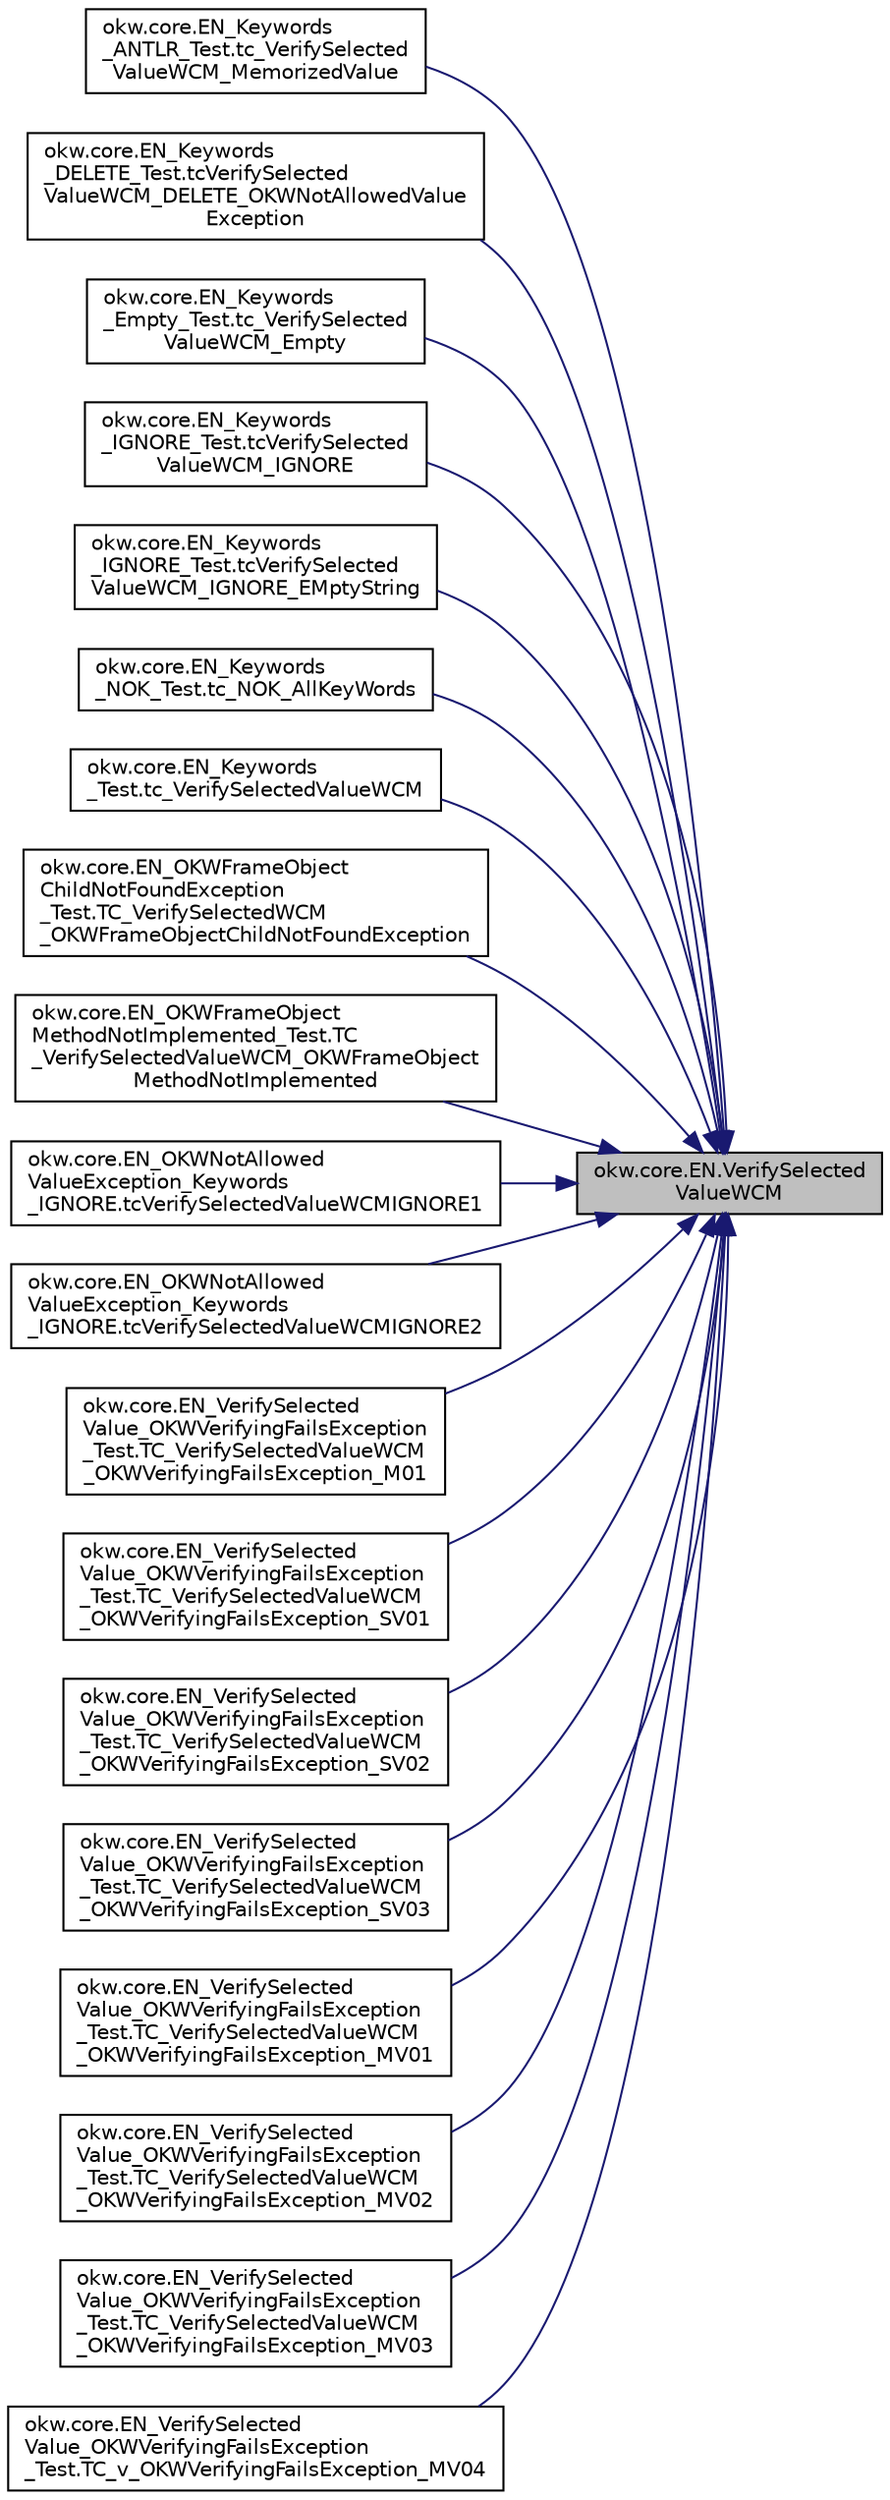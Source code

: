 digraph "okw.core.EN.VerifySelectedValueWCM"
{
 // INTERACTIVE_SVG=YES
 // LATEX_PDF_SIZE
  edge [fontname="Helvetica",fontsize="10",labelfontname="Helvetica",labelfontsize="10"];
  node [fontname="Helvetica",fontsize="10",shape=record];
  rankdir="RL";
  Node3875 [label="okw.core.EN.VerifySelected\lValueWCM",height=0.2,width=0.4,color="black", fillcolor="grey75", style="filled", fontcolor="black",tooltip="Vergleicht den ausgewählten Wert des gegebenen Listenobjekts mit dem erwarteten Wert."];
  Node3875 -> Node3876 [dir="back",color="midnightblue",fontsize="10",style="solid",fontname="Helvetica"];
  Node3876 [label="okw.core.EN_Keywords\l_ANTLR_Test.tc_VerifySelected\lValueWCM_MemorizedValue",height=0.2,width=0.4,color="black", fillcolor="white", style="filled",URL="$classokw_1_1core_1_1_e_n___keywords___a_n_t_l_r___test.html#ac65694140f96753ef21de8aeedd96f20",tooltip=" "];
  Node3875 -> Node3877 [dir="back",color="midnightblue",fontsize="10",style="solid",fontname="Helvetica"];
  Node3877 [label="okw.core.EN_Keywords\l_DELETE_Test.tcVerifySelected\lValueWCM_DELETE_OKWNotAllowedValue\lException",height=0.2,width=0.4,color="black", fillcolor="white", style="filled",URL="$classokw_1_1core_1_1_e_n___keywords___d_e_l_e_t_e___test.html#adaeee1f1b23a49d873c3a5b967576470",tooltip=" "];
  Node3875 -> Node3878 [dir="back",color="midnightblue",fontsize="10",style="solid",fontname="Helvetica"];
  Node3878 [label="okw.core.EN_Keywords\l_Empty_Test.tc_VerifySelected\lValueWCM_Empty",height=0.2,width=0.4,color="black", fillcolor="white", style="filled",URL="$classokw_1_1core_1_1_e_n___keywords___empty___test.html#a49123aaf0e0bb2881c98dd6cc5f0f186",tooltip="Prüft \"${EMPTY}\" für das Schlüsslewort VerifyCaptionWCM(strng,string)"];
  Node3875 -> Node3879 [dir="back",color="midnightblue",fontsize="10",style="solid",fontname="Helvetica"];
  Node3879 [label="okw.core.EN_Keywords\l_IGNORE_Test.tcVerifySelected\lValueWCM_IGNORE",height=0.2,width=0.4,color="black", fillcolor="white", style="filled",URL="$classokw_1_1core_1_1_e_n___keywords___i_g_n_o_r_e___test.html#aec64276cc9db24c0ee74ae23c44dc836",tooltip=" "];
  Node3875 -> Node3880 [dir="back",color="midnightblue",fontsize="10",style="solid",fontname="Helvetica"];
  Node3880 [label="okw.core.EN_Keywords\l_IGNORE_Test.tcVerifySelected\lValueWCM_IGNORE_EMptyString",height=0.2,width=0.4,color="black", fillcolor="white", style="filled",URL="$classokw_1_1core_1_1_e_n___keywords___i_g_n_o_r_e___test.html#a05416c6d2a10e16d64dfd8f3a2b3b054",tooltip=" "];
  Node3875 -> Node3881 [dir="back",color="midnightblue",fontsize="10",style="solid",fontname="Helvetica"];
  Node3881 [label="okw.core.EN_Keywords\l_NOK_Test.tc_NOK_AllKeyWords",height=0.2,width=0.4,color="black", fillcolor="white", style="filled",URL="$classokw_1_1core_1_1_e_n___keywords___n_o_k___test.html#a81a960a2341dfb0e27da7871291c84dc",tooltip="Prüft methoden aufruf für einen einfachen Click."];
  Node3875 -> Node3882 [dir="back",color="midnightblue",fontsize="10",style="solid",fontname="Helvetica"];
  Node3882 [label="okw.core.EN_Keywords\l_Test.tc_VerifySelectedValueWCM",height=0.2,width=0.4,color="black", fillcolor="white", style="filled",URL="$classokw_1_1core_1_1_e_n___keywords___test.html#a70b2a886a19b008d59c72bef429c3a0d",tooltip=" "];
  Node3875 -> Node3883 [dir="back",color="midnightblue",fontsize="10",style="solid",fontname="Helvetica"];
  Node3883 [label="okw.core.EN_OKWFrameObject\lChildNotFoundException\l_Test.TC_VerifySelectedWCM\l_OKWFrameObjectChildNotFoundException",height=0.2,width=0.4,color="black", fillcolor="white", style="filled",URL="$classokw_1_1core_1_1_e_n___o_k_w_frame_object_child_not_found_exception___test.html#ad3569417316d7001f23085b4bdf07931",tooltip="Prüft ob die Ausnahme OKWFrameObjectChildNotFoundException durch die VerifySelectedValue ausgelöst wi..."];
  Node3875 -> Node3884 [dir="back",color="midnightblue",fontsize="10",style="solid",fontname="Helvetica"];
  Node3884 [label="okw.core.EN_OKWFrameObject\lMethodNotImplemented_Test.TC\l_VerifySelectedValueWCM_OKWFrameObject\lMethodNotImplemented",height=0.2,width=0.4,color="black", fillcolor="white", style="filled",URL="$classokw_1_1core_1_1_e_n___o_k_w_frame_object_method_not_implemented___test.html#a2dd9c732c1c50288f1dd1d5517f7157a",tooltip="Prüft ob die Ausnahme OKWFrameObjectMethodNotImplemented von VerifyValueWCM( FN, ExpVal ) ausgelöst w..."];
  Node3875 -> Node3885 [dir="back",color="midnightblue",fontsize="10",style="solid",fontname="Helvetica"];
  Node3885 [label="okw.core.EN_OKWNotAllowed\lValueException_Keywords\l_IGNORE.tcVerifySelectedValueWCMIGNORE1",height=0.2,width=0.4,color="black", fillcolor="white", style="filled",URL="$classokw_1_1core_1_1_e_n___o_k_w_not_allowed_value_exception___keywords___i_g_n_o_r_e.html#a91fe6a1d143096d967a7757a1bc3f080",tooltip="Prüft ob \"${IGNORE} \" die Ausnahme okw.exceptions.OKWNotAllowedValueException auslöst."];
  Node3875 -> Node3886 [dir="back",color="midnightblue",fontsize="10",style="solid",fontname="Helvetica"];
  Node3886 [label="okw.core.EN_OKWNotAllowed\lValueException_Keywords\l_IGNORE.tcVerifySelectedValueWCMIGNORE2",height=0.2,width=0.4,color="black", fillcolor="white", style="filled",URL="$classokw_1_1core_1_1_e_n___o_k_w_not_allowed_value_exception___keywords___i_g_n_o_r_e.html#a404e813cc578f6cd8faf0e7f234951d3",tooltip="Prüft ob \"\"${IGNORE}${TCN}\" die Ausnahme okw.exceptions.OKWNotAllowedValueException auslöst."];
  Node3875 -> Node3887 [dir="back",color="midnightblue",fontsize="10",style="solid",fontname="Helvetica"];
  Node3887 [label="okw.core.EN_VerifySelected\lValue_OKWVerifyingFailsException\l_Test.TC_VerifySelectedValueWCM\l_OKWVerifyingFailsException_M01",height=0.2,width=0.4,color="black", fillcolor="white", style="filled",URL="$classokw_1_1core_1_1_e_n___verify_selected_value___o_k_w_verifying_fails_exception___test.html#a6e3aae4e5d0b8c2f22e8b54eaac1719a",tooltip="Prüft, ob die Ausnahme OKWVerifyingFailsException bei einem Soll/Ist-Vergleich ausgelöst wird."];
  Node3875 -> Node3888 [dir="back",color="midnightblue",fontsize="10",style="solid",fontname="Helvetica"];
  Node3888 [label="okw.core.EN_VerifySelected\lValue_OKWVerifyingFailsException\l_Test.TC_VerifySelectedValueWCM\l_OKWVerifyingFailsException_SV01",height=0.2,width=0.4,color="black", fillcolor="white", style="filled",URL="$classokw_1_1core_1_1_e_n___verify_selected_value___o_k_w_verifying_fails_exception___test.html#aab85c95e5fd786edfca1e62d891030ce",tooltip="Prüft, ob die Ausnahme OKWVerifyingFailsException bei einem Soll/Ist-Vergleich ausgelöst wird."];
  Node3875 -> Node3889 [dir="back",color="midnightblue",fontsize="10",style="solid",fontname="Helvetica"];
  Node3889 [label="okw.core.EN_VerifySelected\lValue_OKWVerifyingFailsException\l_Test.TC_VerifySelectedValueWCM\l_OKWVerifyingFailsException_SV02",height=0.2,width=0.4,color="black", fillcolor="white", style="filled",URL="$classokw_1_1core_1_1_e_n___verify_selected_value___o_k_w_verifying_fails_exception___test.html#ac33f15424b36ba1323078f02b46f86a1",tooltip="Prüft, ob die Ausnahme OKWVerifyingFailsException bei einem Soll/Ist-Vergleich ausgelöst wird."];
  Node3875 -> Node3890 [dir="back",color="midnightblue",fontsize="10",style="solid",fontname="Helvetica"];
  Node3890 [label="okw.core.EN_VerifySelected\lValue_OKWVerifyingFailsException\l_Test.TC_VerifySelectedValueWCM\l_OKWVerifyingFailsException_SV03",height=0.2,width=0.4,color="black", fillcolor="white", style="filled",URL="$classokw_1_1core_1_1_e_n___verify_selected_value___o_k_w_verifying_fails_exception___test.html#a7c79136a0b62ff43de5fe2eadbfe0066",tooltip="Prüft, ob die Ausnahme OKWVerifyingFailsException bei einem Soll/Ist-Vergleich ausgelöst wird."];
  Node3875 -> Node3891 [dir="back",color="midnightblue",fontsize="10",style="solid",fontname="Helvetica"];
  Node3891 [label="okw.core.EN_VerifySelected\lValue_OKWVerifyingFailsException\l_Test.TC_VerifySelectedValueWCM\l_OKWVerifyingFailsException_MV01",height=0.2,width=0.4,color="black", fillcolor="white", style="filled",URL="$classokw_1_1core_1_1_e_n___verify_selected_value___o_k_w_verifying_fails_exception___test.html#a8f2229b86228cfc48a1605ee84a29d89",tooltip="Prüft, ob die Ausnahme OKWVerifyingFailsException bei einem Soll/Ist-Vergleich ausgelöst wird."];
  Node3875 -> Node3892 [dir="back",color="midnightblue",fontsize="10",style="solid",fontname="Helvetica"];
  Node3892 [label="okw.core.EN_VerifySelected\lValue_OKWVerifyingFailsException\l_Test.TC_VerifySelectedValueWCM\l_OKWVerifyingFailsException_MV02",height=0.2,width=0.4,color="black", fillcolor="white", style="filled",URL="$classokw_1_1core_1_1_e_n___verify_selected_value___o_k_w_verifying_fails_exception___test.html#af3be28240255f73b33aa909e3c4790b7",tooltip="Prüft, ob die Ausnahme OKWVerifyingFailsException bei einem Soll/Ist-Vergleich ausgelöst wird."];
  Node3875 -> Node3893 [dir="back",color="midnightblue",fontsize="10",style="solid",fontname="Helvetica"];
  Node3893 [label="okw.core.EN_VerifySelected\lValue_OKWVerifyingFailsException\l_Test.TC_VerifySelectedValueWCM\l_OKWVerifyingFailsException_MV03",height=0.2,width=0.4,color="black", fillcolor="white", style="filled",URL="$classokw_1_1core_1_1_e_n___verify_selected_value___o_k_w_verifying_fails_exception___test.html#ac476b9a2ded129fe5f519a3075b7c29a",tooltip="Prüft, ob die Ausnahme OKWVerifyingFailsException bei einem Soll/Ist-Vergleich ausgelöst wird."];
  Node3875 -> Node3894 [dir="back",color="midnightblue",fontsize="10",style="solid",fontname="Helvetica"];
  Node3894 [label="okw.core.EN_VerifySelected\lValue_OKWVerifyingFailsException\l_Test.TC_v_OKWVerifyingFailsException_MV04",height=0.2,width=0.4,color="black", fillcolor="white", style="filled",URL="$classokw_1_1core_1_1_e_n___verify_selected_value___o_k_w_verifying_fails_exception___test.html#aa895928c00a8da7f41cd90554eec91e5",tooltip="Prüft, ob die Ausnahme OKWVerifyingFailsException bei einem Soll/Ist-Vergleich ausgelöst wird."];
}
